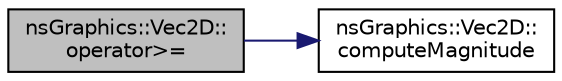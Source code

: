 digraph "nsGraphics::Vec2D::operator&gt;="
{
 // LATEX_PDF_SIZE
  edge [fontname="Helvetica",fontsize="10",labelfontname="Helvetica",labelfontsize="10"];
  node [fontname="Helvetica",fontsize="10",shape=record];
  rankdir="LR";
  Node1 [label="nsGraphics::Vec2D::\loperator\>=",height=0.2,width=0.4,color="black", fillcolor="grey75", style="filled", fontcolor="black",tooltip="Opérateur de supériorité (Vérifie la supériorité de la magnitude des deux vecteurs)"];
  Node1 -> Node2 [color="midnightblue",fontsize="10",style="solid",fontname="Helvetica"];
  Node2 [label="nsGraphics::Vec2D::\lcomputeMagnitude",height=0.2,width=0.4,color="black", fillcolor="white", style="filled",URL="$classns_graphics_1_1_vec2_d.html#adf603dcb6f44ff82f3d48df141e11fe7",tooltip="Calcule la magnitude de ce vecteur."];
}
